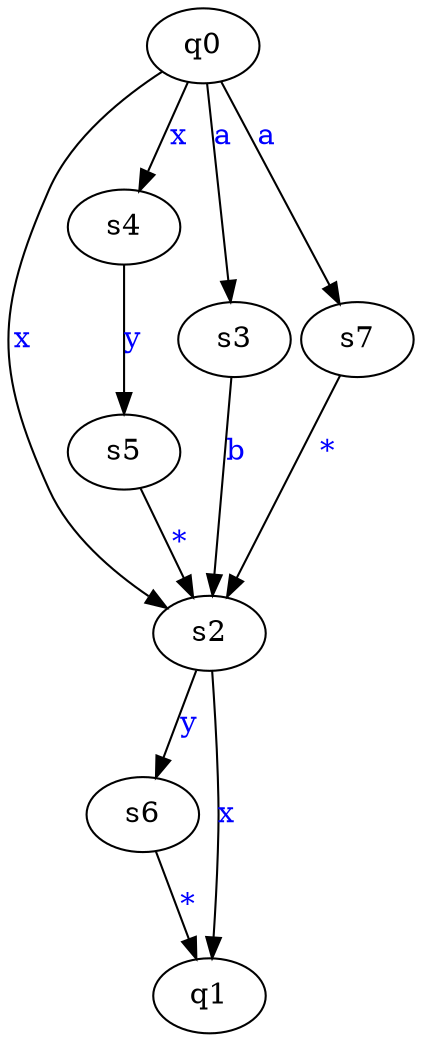digraph G {
	"s6"->"q1"[ label=<<font color="blue">*</font>> ];
	"s2"->"q1"[ label=<<font color="blue">x</font>> ];
	"s2"->"s6"[ label=<<font color="blue">y</font>> ];
	"q0"->"s4"[ label=<<font color="blue">x</font>> ];
	"s3"->"s2"[ label=<<font color="blue">b</font>> ];
	"s5"->"s2"[ label=<<font color="blue">*</font>> ];
	"q0"->"s3"[ label=<<font color="blue">a</font>> ];
	"s4"->"s5"[ label=<<font color="blue">y</font>> ];
	"q0"->"s2"[ label=<<font color="blue">x</font>> ];
	"q0"->"s7"[ label=<<font color="blue">a</font>> ];
	"s7"->"s2"[ label=<<font color="blue">*</font>> ];
	"q0";
	"q1";
	"s2";
	"s3";
	"s4";
	"s5";
	"s6";
	"s7";

}
